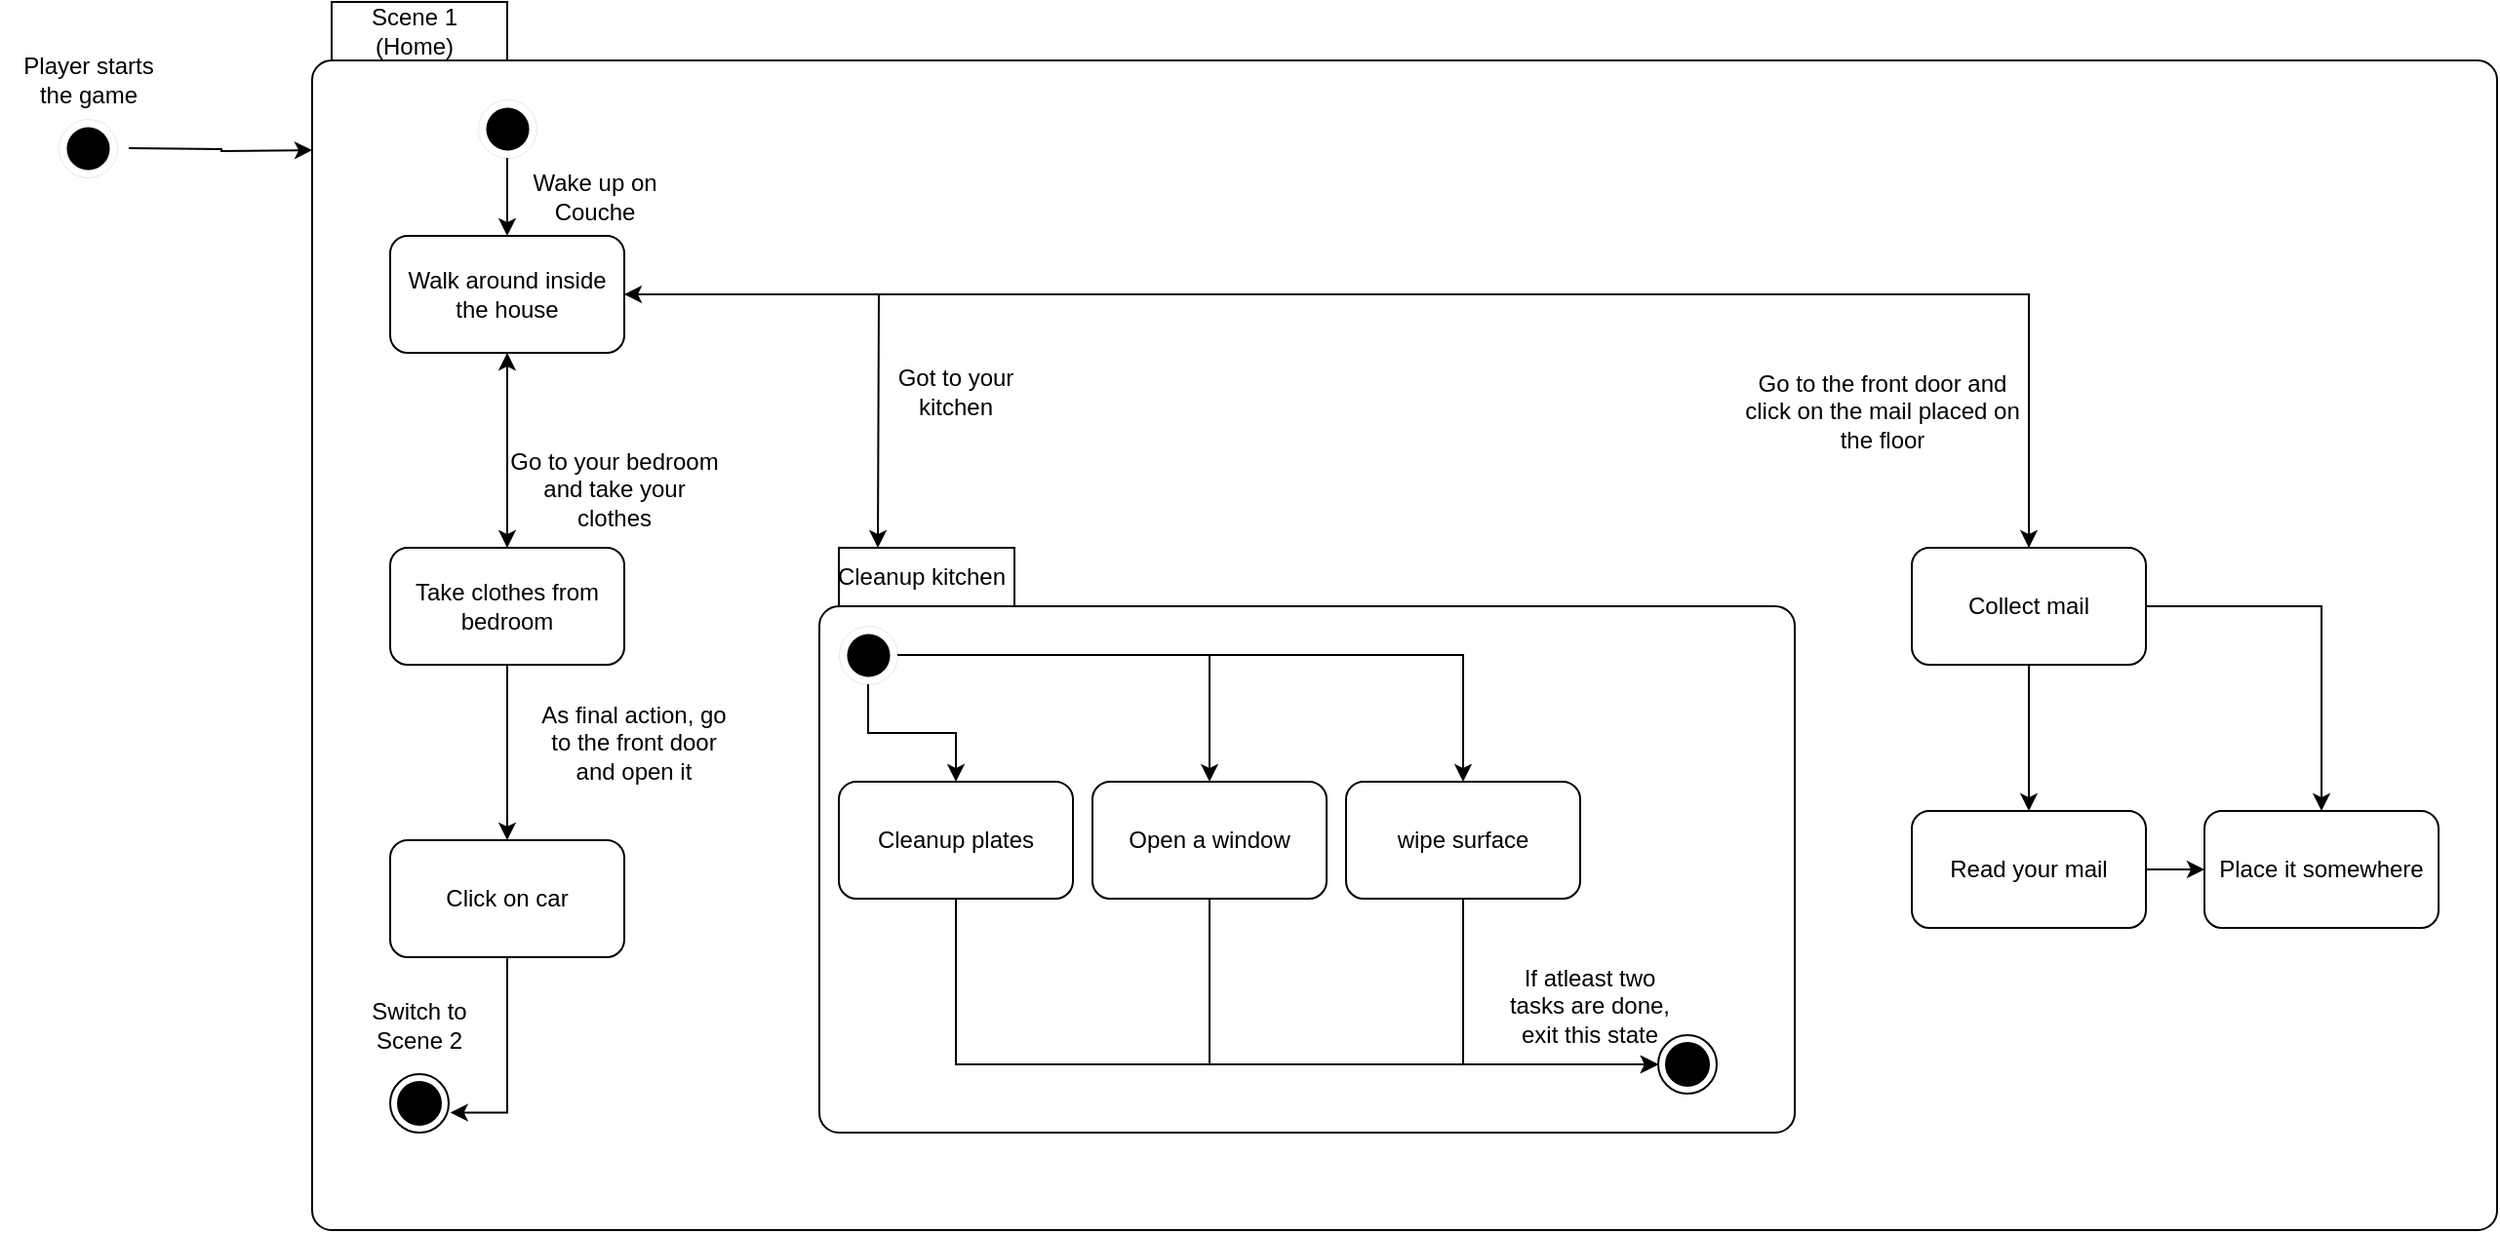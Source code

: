 <mxfile version="24.4.8" type="device">
  <diagram name="Seite-1" id="4A2YwwTTmII6rBf1Q2FR">
    <mxGraphModel dx="1290" dy="491" grid="1" gridSize="10" guides="1" tooltips="1" connect="1" arrows="1" fold="1" page="1" pageScale="1" pageWidth="827" pageHeight="1169" math="0" shadow="0">
      <root>
        <mxCell id="0" />
        <mxCell id="1" parent="0" />
        <mxCell id="6ftq6j65stskF8XGJ8QF-1" value="" style="ellipse;html=1;shape=endState;fillColor=strokeColor;strokeWidth=0;" parent="1" vertex="1">
          <mxGeometry x="60" y="170" width="30" height="30" as="geometry" />
        </mxCell>
        <mxCell id="6ftq6j65stskF8XGJ8QF-2" value="Player starts&lt;div&gt;the game&lt;/div&gt;" style="text;html=1;align=center;verticalAlign=middle;resizable=0;points=[];autosize=1;strokeColor=none;fillColor=none;" parent="1" vertex="1">
          <mxGeometry x="30" y="130" width="90" height="40" as="geometry" />
        </mxCell>
        <mxCell id="6ftq6j65stskF8XGJ8QF-3" value="Scene 1&lt;div&gt;(Home)&lt;/div&gt;" style="shape=folder;align=center;verticalAlign=middle;fontStyle=0;tabWidth=100;tabHeight=30;tabPosition=left;html=1;boundedLbl=1;labelInHeader=1;rounded=1;absoluteArcSize=1;arcSize=10;whiteSpace=wrap;" parent="1" vertex="1">
          <mxGeometry x="190" y="110" width="1120" height="630" as="geometry" />
        </mxCell>
        <mxCell id="6ftq6j65stskF8XGJ8QF-4" style="edgeStyle=orthogonalEdgeStyle;rounded=0;orthogonalLoop=1;jettySize=auto;html=1;" parent="1" edge="1">
          <mxGeometry relative="1" as="geometry">
            <mxPoint x="96.02" y="185.034" as="sourcePoint" />
            <mxPoint x="190" y="186" as="targetPoint" />
          </mxGeometry>
        </mxCell>
        <mxCell id="UIB05lLIntMKHFcyhaDu-1" value="" style="ellipse;html=1;shape=endState;fillColor=strokeColor;strokeWidth=0;" parent="1" vertex="1">
          <mxGeometry x="275" y="160" width="30" height="30" as="geometry" />
        </mxCell>
        <mxCell id="UIB05lLIntMKHFcyhaDu-8" style="edgeStyle=orthogonalEdgeStyle;rounded=0;orthogonalLoop=1;jettySize=auto;html=1;" parent="1" source="UIB05lLIntMKHFcyhaDu-2" target="UIB05lLIntMKHFcyhaDu-5" edge="1">
          <mxGeometry relative="1" as="geometry" />
        </mxCell>
        <mxCell id="UIB05lLIntMKHFcyhaDu-11" style="edgeStyle=orthogonalEdgeStyle;rounded=0;orthogonalLoop=1;jettySize=auto;html=1;" parent="1" source="UIB05lLIntMKHFcyhaDu-2" edge="1">
          <mxGeometry relative="1" as="geometry">
            <mxPoint x="480" y="390" as="targetPoint" />
          </mxGeometry>
        </mxCell>
        <mxCell id="UIB05lLIntMKHFcyhaDu-26" style="edgeStyle=orthogonalEdgeStyle;rounded=0;orthogonalLoop=1;jettySize=auto;html=1;" parent="1" source="UIB05lLIntMKHFcyhaDu-2" target="UIB05lLIntMKHFcyhaDu-25" edge="1">
          <mxGeometry relative="1" as="geometry" />
        </mxCell>
        <mxCell id="UIB05lLIntMKHFcyhaDu-2" value="Walk around inside the house" style="rounded=1;whiteSpace=wrap;html=1;" parent="1" vertex="1">
          <mxGeometry x="230" y="230" width="120" height="60" as="geometry" />
        </mxCell>
        <mxCell id="UIB05lLIntMKHFcyhaDu-3" style="edgeStyle=orthogonalEdgeStyle;rounded=0;orthogonalLoop=1;jettySize=auto;html=1;exitX=0.5;exitY=1;exitDx=0;exitDy=0;" parent="1" source="UIB05lLIntMKHFcyhaDu-1" edge="1">
          <mxGeometry relative="1" as="geometry">
            <mxPoint x="290.0" y="210" as="sourcePoint" />
            <mxPoint x="290.0" y="230" as="targetPoint" />
          </mxGeometry>
        </mxCell>
        <mxCell id="UIB05lLIntMKHFcyhaDu-4" value="Wake up on Couche" style="text;html=1;align=center;verticalAlign=middle;whiteSpace=wrap;rounded=0;" parent="1" vertex="1">
          <mxGeometry x="300" y="190" width="70" height="40" as="geometry" />
        </mxCell>
        <mxCell id="UIB05lLIntMKHFcyhaDu-34" style="edgeStyle=orthogonalEdgeStyle;rounded=0;orthogonalLoop=1;jettySize=auto;html=1;entryX=0.5;entryY=1;entryDx=0;entryDy=0;" parent="1" source="UIB05lLIntMKHFcyhaDu-5" target="UIB05lLIntMKHFcyhaDu-2" edge="1">
          <mxGeometry relative="1" as="geometry" />
        </mxCell>
        <mxCell id="UIB05lLIntMKHFcyhaDu-39" style="edgeStyle=orthogonalEdgeStyle;rounded=0;orthogonalLoop=1;jettySize=auto;html=1;" parent="1" source="UIB05lLIntMKHFcyhaDu-5" target="UIB05lLIntMKHFcyhaDu-38" edge="1">
          <mxGeometry relative="1" as="geometry" />
        </mxCell>
        <mxCell id="UIB05lLIntMKHFcyhaDu-5" value="Take clothes from bedroom" style="rounded=1;whiteSpace=wrap;html=1;" parent="1" vertex="1">
          <mxGeometry x="230" y="390" width="120" height="60" as="geometry" />
        </mxCell>
        <mxCell id="UIB05lLIntMKHFcyhaDu-6" value="" style="ellipse;html=1;shape=endState;fillColor=strokeColor;" parent="1" vertex="1">
          <mxGeometry x="230" y="660" width="30" height="30" as="geometry" />
        </mxCell>
        <mxCell id="UIB05lLIntMKHFcyhaDu-7" value="Switch to Scene 2" style="text;html=1;align=center;verticalAlign=middle;whiteSpace=wrap;rounded=0;" parent="1" vertex="1">
          <mxGeometry x="215" y="620" width="60" height="30" as="geometry" />
        </mxCell>
        <mxCell id="UIB05lLIntMKHFcyhaDu-9" value="Go to your bedroom and take your clothes" style="text;html=1;align=center;verticalAlign=middle;whiteSpace=wrap;rounded=0;" parent="1" vertex="1">
          <mxGeometry x="290" y="340" width="110" height="40" as="geometry" />
        </mxCell>
        <mxCell id="UIB05lLIntMKHFcyhaDu-12" value="Cleanup kitchen" style="shape=folder;align=center;verticalAlign=middle;fontStyle=0;tabWidth=100;tabHeight=30;tabPosition=left;html=1;boundedLbl=1;labelInHeader=1;rounded=1;absoluteArcSize=1;arcSize=10;whiteSpace=wrap;" parent="1" vertex="1">
          <mxGeometry x="450" y="390" width="500" height="300" as="geometry" />
        </mxCell>
        <mxCell id="UIB05lLIntMKHFcyhaDu-15" style="edgeStyle=orthogonalEdgeStyle;rounded=0;orthogonalLoop=1;jettySize=auto;html=1;entryX=0.5;entryY=0;entryDx=0;entryDy=0;" parent="1" source="UIB05lLIntMKHFcyhaDu-13" target="UIB05lLIntMKHFcyhaDu-14" edge="1">
          <mxGeometry relative="1" as="geometry" />
        </mxCell>
        <mxCell id="UIB05lLIntMKHFcyhaDu-17" style="edgeStyle=orthogonalEdgeStyle;rounded=0;orthogonalLoop=1;jettySize=auto;html=1;" parent="1" source="UIB05lLIntMKHFcyhaDu-13" target="UIB05lLIntMKHFcyhaDu-16" edge="1">
          <mxGeometry relative="1" as="geometry" />
        </mxCell>
        <mxCell id="UIB05lLIntMKHFcyhaDu-19" style="edgeStyle=orthogonalEdgeStyle;rounded=0;orthogonalLoop=1;jettySize=auto;html=1;" parent="1" source="UIB05lLIntMKHFcyhaDu-13" target="UIB05lLIntMKHFcyhaDu-18" edge="1">
          <mxGeometry relative="1" as="geometry" />
        </mxCell>
        <mxCell id="UIB05lLIntMKHFcyhaDu-13" value="" style="ellipse;html=1;shape=endState;fillColor=strokeColor;strokeWidth=0;" parent="1" vertex="1">
          <mxGeometry x="460" y="430" width="30" height="30" as="geometry" />
        </mxCell>
        <mxCell id="UIB05lLIntMKHFcyhaDu-21" style="edgeStyle=orthogonalEdgeStyle;rounded=0;orthogonalLoop=1;jettySize=auto;html=1;entryX=0;entryY=0.5;entryDx=0;entryDy=0;" parent="1" source="UIB05lLIntMKHFcyhaDu-14" target="UIB05lLIntMKHFcyhaDu-20" edge="1">
          <mxGeometry relative="1" as="geometry">
            <Array as="points">
              <mxPoint x="520" y="655" />
            </Array>
          </mxGeometry>
        </mxCell>
        <mxCell id="UIB05lLIntMKHFcyhaDu-14" value="Cleanup plates" style="rounded=1;whiteSpace=wrap;html=1;" parent="1" vertex="1">
          <mxGeometry x="460" y="510" width="120" height="60" as="geometry" />
        </mxCell>
        <mxCell id="UIB05lLIntMKHFcyhaDu-22" style="edgeStyle=orthogonalEdgeStyle;rounded=0;orthogonalLoop=1;jettySize=auto;html=1;entryX=0;entryY=0.5;entryDx=0;entryDy=0;" parent="1" source="UIB05lLIntMKHFcyhaDu-16" target="UIB05lLIntMKHFcyhaDu-20" edge="1">
          <mxGeometry relative="1" as="geometry">
            <Array as="points">
              <mxPoint x="650" y="655" />
            </Array>
          </mxGeometry>
        </mxCell>
        <mxCell id="UIB05lLIntMKHFcyhaDu-16" value="Open a window" style="rounded=1;whiteSpace=wrap;html=1;" parent="1" vertex="1">
          <mxGeometry x="590" y="510" width="120" height="60" as="geometry" />
        </mxCell>
        <mxCell id="UIB05lLIntMKHFcyhaDu-23" style="edgeStyle=orthogonalEdgeStyle;rounded=0;orthogonalLoop=1;jettySize=auto;html=1;entryX=0;entryY=0.5;entryDx=0;entryDy=0;" parent="1" source="UIB05lLIntMKHFcyhaDu-18" target="UIB05lLIntMKHFcyhaDu-20" edge="1">
          <mxGeometry relative="1" as="geometry">
            <Array as="points">
              <mxPoint x="780" y="655" />
            </Array>
          </mxGeometry>
        </mxCell>
        <mxCell id="UIB05lLIntMKHFcyhaDu-18" value="wipe surface" style="rounded=1;whiteSpace=wrap;html=1;" parent="1" vertex="1">
          <mxGeometry x="720" y="510" width="120" height="60" as="geometry" />
        </mxCell>
        <mxCell id="UIB05lLIntMKHFcyhaDu-20" value="" style="ellipse;html=1;shape=endState;fillColor=strokeColor;" parent="1" vertex="1">
          <mxGeometry x="880" y="640" width="30" height="30" as="geometry" />
        </mxCell>
        <mxCell id="UIB05lLIntMKHFcyhaDu-24" value="If atleast two tasks are done, exit this state" style="text;html=1;align=center;verticalAlign=middle;whiteSpace=wrap;rounded=0;" parent="1" vertex="1">
          <mxGeometry x="800" y="600" width="90" height="50" as="geometry" />
        </mxCell>
        <mxCell id="UIB05lLIntMKHFcyhaDu-31" style="edgeStyle=orthogonalEdgeStyle;rounded=0;orthogonalLoop=1;jettySize=auto;html=1;" parent="1" source="UIB05lLIntMKHFcyhaDu-25" target="UIB05lLIntMKHFcyhaDu-27" edge="1">
          <mxGeometry relative="1" as="geometry" />
        </mxCell>
        <mxCell id="UIB05lLIntMKHFcyhaDu-33" style="edgeStyle=orthogonalEdgeStyle;rounded=0;orthogonalLoop=1;jettySize=auto;html=1;" parent="1" source="UIB05lLIntMKHFcyhaDu-25" target="UIB05lLIntMKHFcyhaDu-30" edge="1">
          <mxGeometry relative="1" as="geometry" />
        </mxCell>
        <mxCell id="UIB05lLIntMKHFcyhaDu-35" style="edgeStyle=orthogonalEdgeStyle;rounded=0;orthogonalLoop=1;jettySize=auto;html=1;entryX=1;entryY=0.5;entryDx=0;entryDy=0;" parent="1" source="UIB05lLIntMKHFcyhaDu-25" target="UIB05lLIntMKHFcyhaDu-2" edge="1">
          <mxGeometry relative="1" as="geometry">
            <Array as="points">
              <mxPoint x="1070" y="260" />
            </Array>
          </mxGeometry>
        </mxCell>
        <mxCell id="UIB05lLIntMKHFcyhaDu-25" value="Collect mail" style="rounded=1;whiteSpace=wrap;html=1;" parent="1" vertex="1">
          <mxGeometry x="1010" y="390" width="120" height="60" as="geometry" />
        </mxCell>
        <mxCell id="UIB05lLIntMKHFcyhaDu-32" style="edgeStyle=orthogonalEdgeStyle;rounded=0;orthogonalLoop=1;jettySize=auto;html=1;entryX=0;entryY=0.5;entryDx=0;entryDy=0;" parent="1" source="UIB05lLIntMKHFcyhaDu-27" target="UIB05lLIntMKHFcyhaDu-30" edge="1">
          <mxGeometry relative="1" as="geometry" />
        </mxCell>
        <mxCell id="UIB05lLIntMKHFcyhaDu-27" value="Read your mail" style="rounded=1;whiteSpace=wrap;html=1;" parent="1" vertex="1">
          <mxGeometry x="1010" y="525" width="120" height="60" as="geometry" />
        </mxCell>
        <mxCell id="UIB05lLIntMKHFcyhaDu-28" value="Got to your kitchen" style="text;html=1;align=center;verticalAlign=middle;whiteSpace=wrap;rounded=0;" parent="1" vertex="1">
          <mxGeometry x="485" y="290" width="70" height="40" as="geometry" />
        </mxCell>
        <mxCell id="UIB05lLIntMKHFcyhaDu-29" value="Go to the front door and click on the mail placed on the floor" style="text;html=1;align=center;verticalAlign=middle;whiteSpace=wrap;rounded=0;" parent="1" vertex="1">
          <mxGeometry x="920" y="290" width="150" height="60" as="geometry" />
        </mxCell>
        <mxCell id="UIB05lLIntMKHFcyhaDu-30" value="Place it somewhere" style="rounded=1;whiteSpace=wrap;html=1;" parent="1" vertex="1">
          <mxGeometry x="1160" y="525" width="120" height="60" as="geometry" />
        </mxCell>
        <mxCell id="UIB05lLIntMKHFcyhaDu-37" value="As final action, go to the front door and open it" style="text;html=1;align=center;verticalAlign=middle;whiteSpace=wrap;rounded=0;" parent="1" vertex="1">
          <mxGeometry x="300" y="470" width="110" height="40" as="geometry" />
        </mxCell>
        <mxCell id="UIB05lLIntMKHFcyhaDu-38" value="Click on car" style="rounded=1;whiteSpace=wrap;html=1;" parent="1" vertex="1">
          <mxGeometry x="230" y="540" width="120" height="60" as="geometry" />
        </mxCell>
        <mxCell id="UIB05lLIntMKHFcyhaDu-40" style="edgeStyle=orthogonalEdgeStyle;rounded=0;orthogonalLoop=1;jettySize=auto;html=1;entryX=1.029;entryY=0.657;entryDx=0;entryDy=0;entryPerimeter=0;" parent="1" source="UIB05lLIntMKHFcyhaDu-38" target="UIB05lLIntMKHFcyhaDu-6" edge="1">
          <mxGeometry relative="1" as="geometry" />
        </mxCell>
      </root>
    </mxGraphModel>
  </diagram>
</mxfile>
